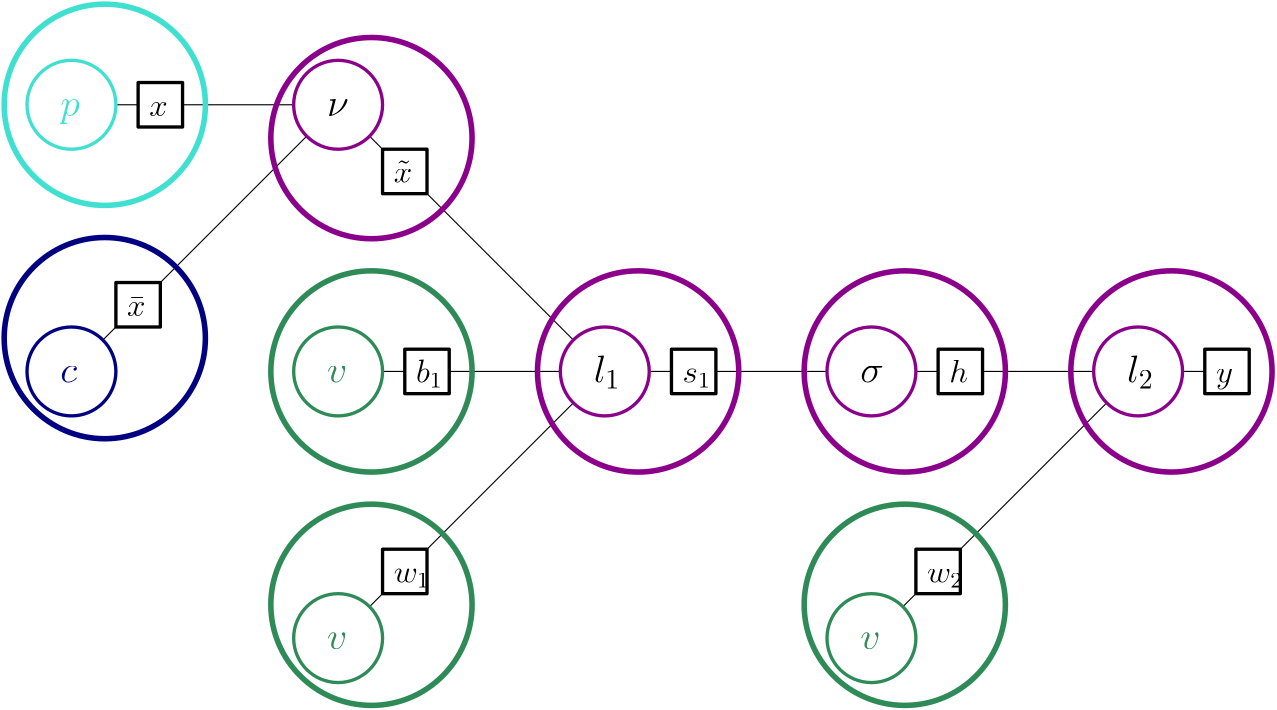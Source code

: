 <?xml version="1.0"?>
<!DOCTYPE ipe SYSTEM "ipe.dtd">
<ipe version="70206" creator="Ipe 7.2.7">
<info created="D:20180417110116" modified="D:20180417112700"/>
<ipestyle name="basic">
<symbol name="arrow/arc(spx)">
<path stroke="sym-stroke" fill="sym-stroke" pen="sym-pen">
0 0 m
-1 0.333 l
-1 -0.333 l
h
</path>
</symbol>
<symbol name="arrow/farc(spx)">
<path stroke="sym-stroke" fill="white" pen="sym-pen">
0 0 m
-1 0.333 l
-1 -0.333 l
h
</path>
</symbol>
<symbol name="arrow/ptarc(spx)">
<path stroke="sym-stroke" fill="sym-stroke" pen="sym-pen">
0 0 m
-1 0.333 l
-0.8 0 l
-1 -0.333 l
h
</path>
</symbol>
<symbol name="arrow/fptarc(spx)">
<path stroke="sym-stroke" fill="white" pen="sym-pen">
0 0 m
-1 0.333 l
-0.8 0 l
-1 -0.333 l
h
</path>
</symbol>
<symbol name="mark/circle(sx)" transformations="translations">
<path fill="sym-stroke">
0.6 0 0 0.6 0 0 e
0.4 0 0 0.4 0 0 e
</path>
</symbol>
<symbol name="mark/disk(sx)" transformations="translations">
<path fill="sym-stroke">
0.6 0 0 0.6 0 0 e
</path>
</symbol>
<symbol name="mark/fdisk(sfx)" transformations="translations">
<group>
<path fill="sym-fill">
0.5 0 0 0.5 0 0 e
</path>
<path fill="sym-stroke" fillrule="eofill">
0.6 0 0 0.6 0 0 e
0.4 0 0 0.4 0 0 e
</path>
</group>
</symbol>
<symbol name="mark/box(sx)" transformations="translations">
<path fill="sym-stroke" fillrule="eofill">
-0.6 -0.6 m
0.6 -0.6 l
0.6 0.6 l
-0.6 0.6 l
h
-0.4 -0.4 m
0.4 -0.4 l
0.4 0.4 l
-0.4 0.4 l
h
</path>
</symbol>
<symbol name="mark/square(sx)" transformations="translations">
<path fill="sym-stroke">
-0.6 -0.6 m
0.6 -0.6 l
0.6 0.6 l
-0.6 0.6 l
h
</path>
</symbol>
<symbol name="mark/fsquare(sfx)" transformations="translations">
<group>
<path fill="sym-fill">
-0.5 -0.5 m
0.5 -0.5 l
0.5 0.5 l
-0.5 0.5 l
h
</path>
<path fill="sym-stroke" fillrule="eofill">
-0.6 -0.6 m
0.6 -0.6 l
0.6 0.6 l
-0.6 0.6 l
h
-0.4 -0.4 m
0.4 -0.4 l
0.4 0.4 l
-0.4 0.4 l
h
</path>
</group>
</symbol>
<symbol name="mark/cross(sx)" transformations="translations">
<group>
<path fill="sym-stroke">
-0.43 -0.57 m
0.57 0.43 l
0.43 0.57 l
-0.57 -0.43 l
h
</path>
<path fill="sym-stroke">
-0.43 0.57 m
0.57 -0.43 l
0.43 -0.57 l
-0.57 0.43 l
h
</path>
</group>
</symbol>
<symbol name="arrow/fnormal(spx)">
<path stroke="sym-stroke" fill="white" pen="sym-pen">
0 0 m
-1 0.333 l
-1 -0.333 l
h
</path>
</symbol>
<symbol name="arrow/pointed(spx)">
<path stroke="sym-stroke" fill="sym-stroke" pen="sym-pen">
0 0 m
-1 0.333 l
-0.8 0 l
-1 -0.333 l
h
</path>
</symbol>
<symbol name="arrow/fpointed(spx)">
<path stroke="sym-stroke" fill="white" pen="sym-pen">
0 0 m
-1 0.333 l
-0.8 0 l
-1 -0.333 l
h
</path>
</symbol>
<symbol name="arrow/linear(spx)">
<path stroke="sym-stroke" pen="sym-pen">
-1 0.333 m
0 0 l
-1 -0.333 l
</path>
</symbol>
<symbol name="arrow/fdouble(spx)">
<path stroke="sym-stroke" fill="white" pen="sym-pen">
0 0 m
-1 0.333 l
-1 -0.333 l
h
-1 0 m
-2 0.333 l
-2 -0.333 l
h
</path>
</symbol>
<symbol name="arrow/double(spx)">
<path stroke="sym-stroke" fill="sym-stroke" pen="sym-pen">
0 0 m
-1 0.333 l
-1 -0.333 l
h
-1 0 m
-2 0.333 l
-2 -0.333 l
h
</path>
</symbol>
<pen name="heavier" value="0.8"/>
<pen name="fat" value="1.2"/>
<pen name="ultrafat" value="2"/>
<symbolsize name="large" value="5"/>
<symbolsize name="small" value="2"/>
<symbolsize name="tiny" value="1.1"/>
<arrowsize name="large" value="10"/>
<arrowsize name="small" value="5"/>
<arrowsize name="tiny" value="3"/>
<color name="red" value="1 0 0"/>
<color name="green" value="0 1 0"/>
<color name="blue" value="0 0 1"/>
<color name="yellow" value="1 1 0"/>
<color name="orange" value="1 0.647 0"/>
<color name="gold" value="1 0.843 0"/>
<color name="purple" value="0.627 0.125 0.941"/>
<color name="gray" value="0.745"/>
<color name="brown" value="0.647 0.165 0.165"/>
<color name="navy" value="0 0 0.502"/>
<color name="pink" value="1 0.753 0.796"/>
<color name="seagreen" value="0.18 0.545 0.341"/>
<color name="turquoise" value="0.251 0.878 0.816"/>
<color name="violet" value="0.933 0.51 0.933"/>
<color name="darkblue" value="0 0 0.545"/>
<color name="darkcyan" value="0 0.545 0.545"/>
<color name="darkgray" value="0.663"/>
<color name="darkgreen" value="0 0.392 0"/>
<color name="darkmagenta" value="0.545 0 0.545"/>
<color name="darkorange" value="1 0.549 0"/>
<color name="darkred" value="0.545 0 0"/>
<color name="lightblue" value="0.678 0.847 0.902"/>
<color name="lightcyan" value="0.878 1 1"/>
<color name="lightgray" value="0.827"/>
<color name="lightgreen" value="0.565 0.933 0.565"/>
<color name="lightyellow" value="1 1 0.878"/>
<dashstyle name="dashed" value="[4] 0"/>
<dashstyle name="dotted" value="[1 3] 0"/>
<dashstyle name="dash dotted" value="[4 2 1 2] 0"/>
<dashstyle name="dash dot dotted" value="[4 2 1 2 1 2] 0"/>
<textsize name="large" value="\large"/>
<textsize name="Large" value="\Large"/>
<textsize name="LARGE" value="\LARGE"/>
<textsize name="huge" value="\huge"/>
<textsize name="Huge" value="\Huge"/>
<textsize name="small" value="\small"/>
<textsize name="footnote" value="\footnotesize"/>
<textsize name="tiny" value="\tiny"/>
<textstyle name="center" begin="\begin{center}" end="\end{center}"/>
<textstyle name="itemize" begin="\begin{itemize}" end="\end{itemize}"/>
<textstyle name="item" begin="\begin{itemize}\item{}" end="\end{itemize}"/>
<gridsize name="4 pts" value="4"/>
<gridsize name="8 pts (~3 mm)" value="8"/>
<gridsize name="16 pts (~6 mm)" value="16"/>
<gridsize name="32 pts (~12 mm)" value="32"/>
<gridsize name="10 pts (~3.5 mm)" value="10"/>
<gridsize name="20 pts (~7 mm)" value="20"/>
<gridsize name="14 pts (~5 mm)" value="14"/>
<gridsize name="28 pts (~10 mm)" value="28"/>
<gridsize name="56 pts (~20 mm)" value="56"/>
<anglesize name="90 deg" value="90"/>
<anglesize name="60 deg" value="60"/>
<anglesize name="45 deg" value="45"/>
<anglesize name="30 deg" value="30"/>
<anglesize name="22.5 deg" value="22.5"/>
<opacity name="10%" value="0.1"/>
<opacity name="30%" value="0.3"/>
<opacity name="50%" value="0.5"/>
<opacity name="75%" value="0.75"/>
<tiling name="falling" angle="-60" step="4" width="1"/>
<tiling name="rising" angle="30" step="4" width="1"/>
</ipestyle>
<page>
<layer name="alpha"/>
<view layers="alpha" active="alpha"/>
<path layer="alpha" stroke="black">
64 736 m
160 736 l
</path>
<path stroke="black">
160 736 m
256 640 l
</path>
<path stroke="black">
160 640 m
256 640 l
</path>
<path stroke="black">
160 544 m
256 640 l
</path>
<path stroke="black">
256 640 m
352 640 l
</path>
<path stroke="black">
352 640 m
448 640 l
</path>
<path stroke="black" fill="white" pen="fat">
88 744 m
88 728 l
104 728 l
104 744 l
h
</path>
<path stroke="turquoise" fill="white" pen="fat">
16 0 0 16 64 736 e
</path>
<path matrix="1 0 0 1 192 -96" stroke="darkmagenta" fill="white" pen="fat">
16 0 0 16 64 736 e
</path>
<path matrix="1 0 0 1 96 -96" stroke="seagreen" fill="white" pen="fat">
16 0 0 16 64 736 e
</path>
<path matrix="1 0 0 1 96 -192" stroke="seagreen" fill="white" pen="fat">
16 0 0 16 64 736 e
</path>
<path matrix="1 0 0 1 288 -96" stroke="darkmagenta" fill="white" pen="fat">
16 0 0 16 64 736 e
</path>
<path matrix="1 0 0 1 88 -24" stroke="black" fill="white" pen="fat">
88 744 m
88 728 l
104 728 l
104 744 l
h
</path>
<path matrix="1 0 0 1 96 -96" stroke="black" fill="white" pen="fat">
88 744 m
88 728 l
104 728 l
104 744 l
h
</path>
<path matrix="1 0 0 1 192 -96" stroke="black" fill="white" pen="fat">
88 744 m
88 728 l
104 728 l
104 744 l
h
</path>
<path matrix="1 0 0 1 288 -96" stroke="black" fill="white" pen="fat">
88 744 m
88 728 l
104 728 l
104 744 l
h
</path>
<path matrix="1 0 0 1 88 -168" stroke="black" fill="white" pen="fat">
88 744 m
88 728 l
104 728 l
104 744 l
h
</path>
<path stroke="black">
352 544 m
448 640 l
</path>
<path matrix="1 0 0 1 288 -192" stroke="seagreen" fill="white" pen="fat">
16 0 0 16 64 736 e
</path>
<path matrix="1 0 0 1 280 -168" stroke="black" fill="white" pen="fat">
88 744 m
88 728 l
104 728 l
104 744 l
h
</path>
<path stroke="black">
448 640 m
480 640 l
</path>
<path matrix="1 0 0 1 384 -96" stroke="darkmagenta" fill="white" pen="fat">
16 0 0 16 64 736 e
</path>
<path matrix="1 0 0 1 384 -96" stroke="black" fill="white" pen="fat">
88 744 m
88 728 l
104 728 l
104 744 l
h
</path>
<text transformations="translations" pos="252 636" stroke="black" type="label" width="9.664" height="9.965" depth="2.15" valign="baseline" size="Large" style="math">l_1</text>
<text matrix="1 0 0 1 -4 0" transformations="translations" pos="352 636" stroke="black" type="label" width="8.499" height="6.177" depth="0" valign="baseline" size="Large" style="math">\sigma</text>
<text transformations="translations" pos="444 636" stroke="black" type="label" width="9.664" height="9.965" depth="2.15" valign="baseline" size="Large" style="math">l_2</text>
<text transformations="translations" pos="156 540" stroke="seagreen" type="label" width="7.306" height="6.177" depth="0" valign="baseline" size="Large" style="math">v</text>
<text matrix="1 0 0 1 0 96" transformations="translations" pos="156 540" stroke="seagreen" type="label" width="7.306" height="6.177" depth="0" valign="baseline" size="Large" style="math">v</text>
<text matrix="1 0 0 1 192 0" transformations="translations" pos="156 540" stroke="seagreen" type="label" width="7.306" height="6.177" depth="0" valign="baseline" size="Large" style="math">v</text>
<text transformations="translations" pos="60 732" stroke="turquoise" type="label" width="7.05" height="6.176" depth="2.79" valign="baseline" size="Large" style="math">p</text>
<text transformations="translations" pos="92 732" stroke="black" type="label" width="6.652" height="5.147" depth="0" valign="baseline" size="large" style="math">x</text>
<text transformations="translations" pos="188 636" stroke="black" type="label" width="9.709" height="8.305" depth="1.79" valign="baseline" size="large" style="math">b_1</text>
<text matrix="1 0 0 1 0 -4" transformations="translations" pos="180 568" stroke="black" type="label" width="13.1" height="5.151" depth="1.79" valign="baseline" size="large" style="math">w_1</text>
<text transformations="translations" pos="284 636" stroke="black" type="label" width="10.246" height="5.151" depth="1.79" valign="baseline" size="large" style="math">s_1</text>
<text transformations="translations" pos="380 636" stroke="black" type="label" width="6.739" height="8.302" depth="0" valign="baseline" size="large" style="math">h</text>
<text transformations="translations" pos="372 564" stroke="black" type="label" width="13.1" height="5.151" depth="1.79" valign="baseline" size="large" style="math">w_2</text>
<text transformations="translations" pos="476 636" stroke="black" type="label" width="6.137" height="5.152" depth="2.32" valign="baseline" size="large" style="math">y</text>
<path stroke="black">
64 640 m
160 736 l
</path>
<path matrix="1 0 0 1 96 0" stroke="darkmagenta" fill="white" pen="fat">
16 0 0 16 64 736 e
</path>
<text transformations="translations" pos="156 732" stroke="black" type="label" width="7.846" height="6.177" depth="0" valign="baseline" size="Large" style="math">\nu</text>
<path matrix="1 0 0 1 0 -96" stroke="navy" fill="white" pen="fat">
16 0 0 16 64 736 e
</path>
<path matrix="1 0 0 1 -8 -72" stroke="black" fill="white" pen="fat">
88 744 m
88 728 l
104 728 l
104 744 l
h
</path>
<text matrix="1 0 0 1 -96 -48" transformations="translations" pos="180 708" stroke="black" type="label" width="6.652" height="6.752" depth="0" valign="baseline" size="large" style="math">\bar{x}</text>
<text matrix="1 0 0 1 0 -96" transformations="translations" pos="60 732" stroke="navy" type="label" width="6.046" height="6.177" depth="0" valign="baseline" size="Large" style="math">c</text>
<text transformations="translations" pos="180 708" stroke="black" type="label" width="6.652" height="7.935" depth="0" valign="baseline" size="large" style="math">\tilde{x}</text>
<path stroke="darkmagenta" pen="ultrafat">
36.2215 0 0 36.2215 172 724 e
</path>
<path matrix="1 0 0 1 96 -84" stroke="darkmagenta" pen="ultrafat">
36.2215 0 0 36.2215 172 724 e
</path>
<path matrix="1 0 0 1 192 -84" stroke="darkmagenta" pen="ultrafat">
36.2215 0 0 36.2215 172 724 e
</path>
<path matrix="1 0 0 1 288 -84" stroke="darkmagenta" pen="ultrafat">
36.2215 0 0 36.2215 172 724 e
</path>
<path matrix="1 0 0 1 192 -168" stroke="seagreen" pen="ultrafat">
36.2215 0 0 36.2215 172 724 e
</path>
<path matrix="1 0 0 1 0 -168" stroke="seagreen" pen="ultrafat">
36.2215 0 0 36.2215 172 724 e
</path>
<path matrix="1 0 0 1 0 -84" stroke="seagreen" pen="ultrafat">
36.2215 0 0 36.2215 172 724 e
</path>
<path matrix="1 0 0 1 -96 -72" stroke="navy" pen="ultrafat">
36.2215 0 0 36.2215 172 724 e
</path>
<path matrix="1 0 0 1 -96 12" stroke="turquoise" pen="ultrafat">
36.2215 0 0 36.2215 172 724 e
</path>
</page>
</ipe>
